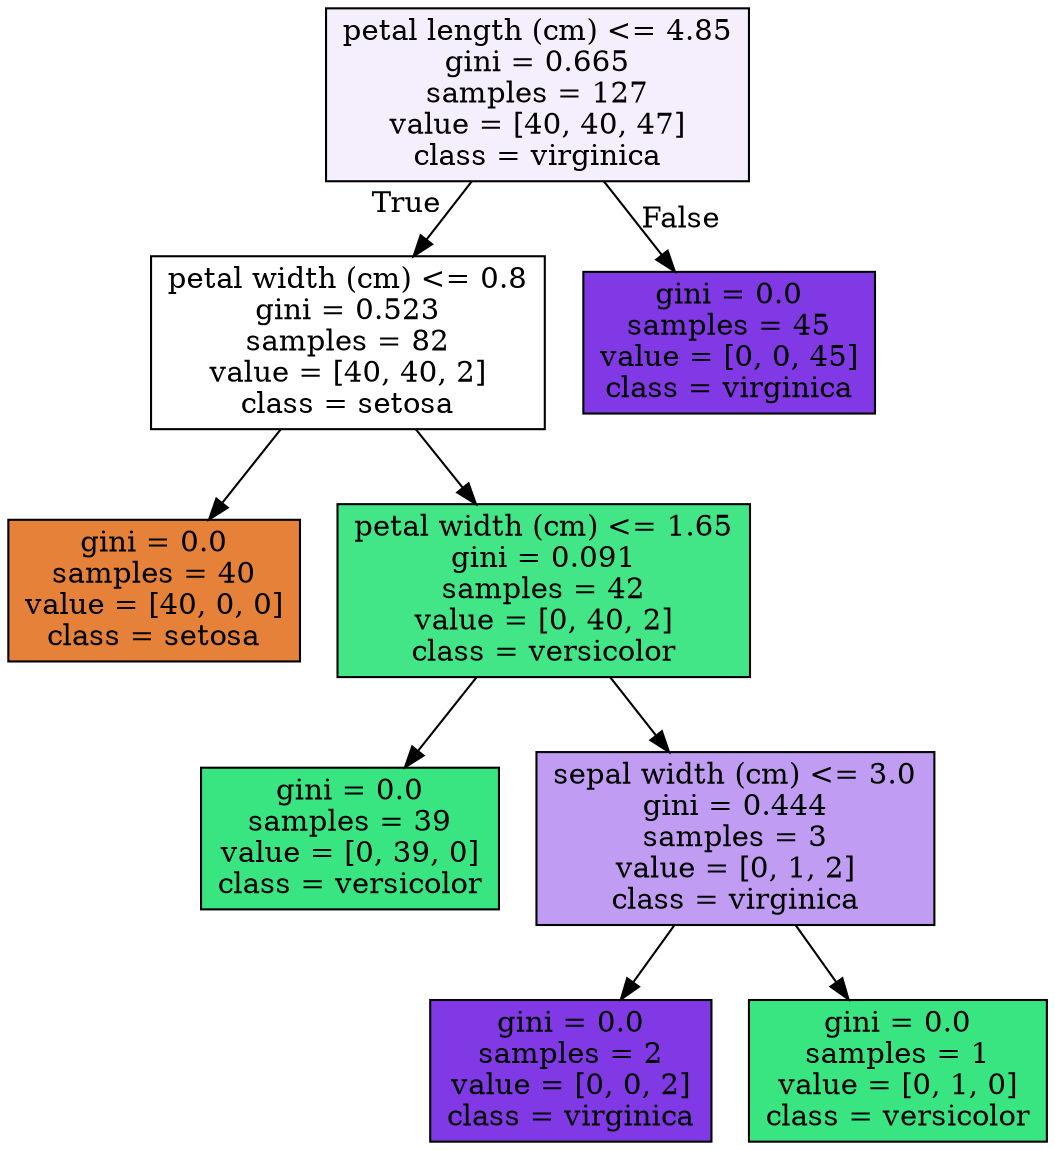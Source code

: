 digraph Tree {
node [shape=box, style="filled", color="black"] ;
0 [label="petal length (cm) <= 4.85\ngini = 0.665\nsamples = 127\nvalue = [40, 40, 47]\nclass = virginica", fillcolor="#f5effd"] ;
1 [label="petal width (cm) <= 0.8\ngini = 0.523\nsamples = 82\nvalue = [40, 40, 2]\nclass = setosa", fillcolor="#ffffff"] ;
0 -> 1 [labeldistance=2.5, labelangle=45, headlabel="True"] ;
2 [label="gini = 0.0\nsamples = 40\nvalue = [40, 0, 0]\nclass = setosa", fillcolor="#e58139"] ;
1 -> 2 ;
3 [label="petal width (cm) <= 1.65\ngini = 0.091\nsamples = 42\nvalue = [0, 40, 2]\nclass = versicolor", fillcolor="#43e687"] ;
1 -> 3 ;
4 [label="gini = 0.0\nsamples = 39\nvalue = [0, 39, 0]\nclass = versicolor", fillcolor="#39e581"] ;
3 -> 4 ;
5 [label="sepal width (cm) <= 3.0\ngini = 0.444\nsamples = 3\nvalue = [0, 1, 2]\nclass = virginica", fillcolor="#c09cf2"] ;
3 -> 5 ;
6 [label="gini = 0.0\nsamples = 2\nvalue = [0, 0, 2]\nclass = virginica", fillcolor="#8139e5"] ;
5 -> 6 ;
7 [label="gini = 0.0\nsamples = 1\nvalue = [0, 1, 0]\nclass = versicolor", fillcolor="#39e581"] ;
5 -> 7 ;
8 [label="gini = 0.0\nsamples = 45\nvalue = [0, 0, 45]\nclass = virginica", fillcolor="#8139e5"] ;
0 -> 8 [labeldistance=2.5, labelangle=-45, headlabel="False"] ;
}